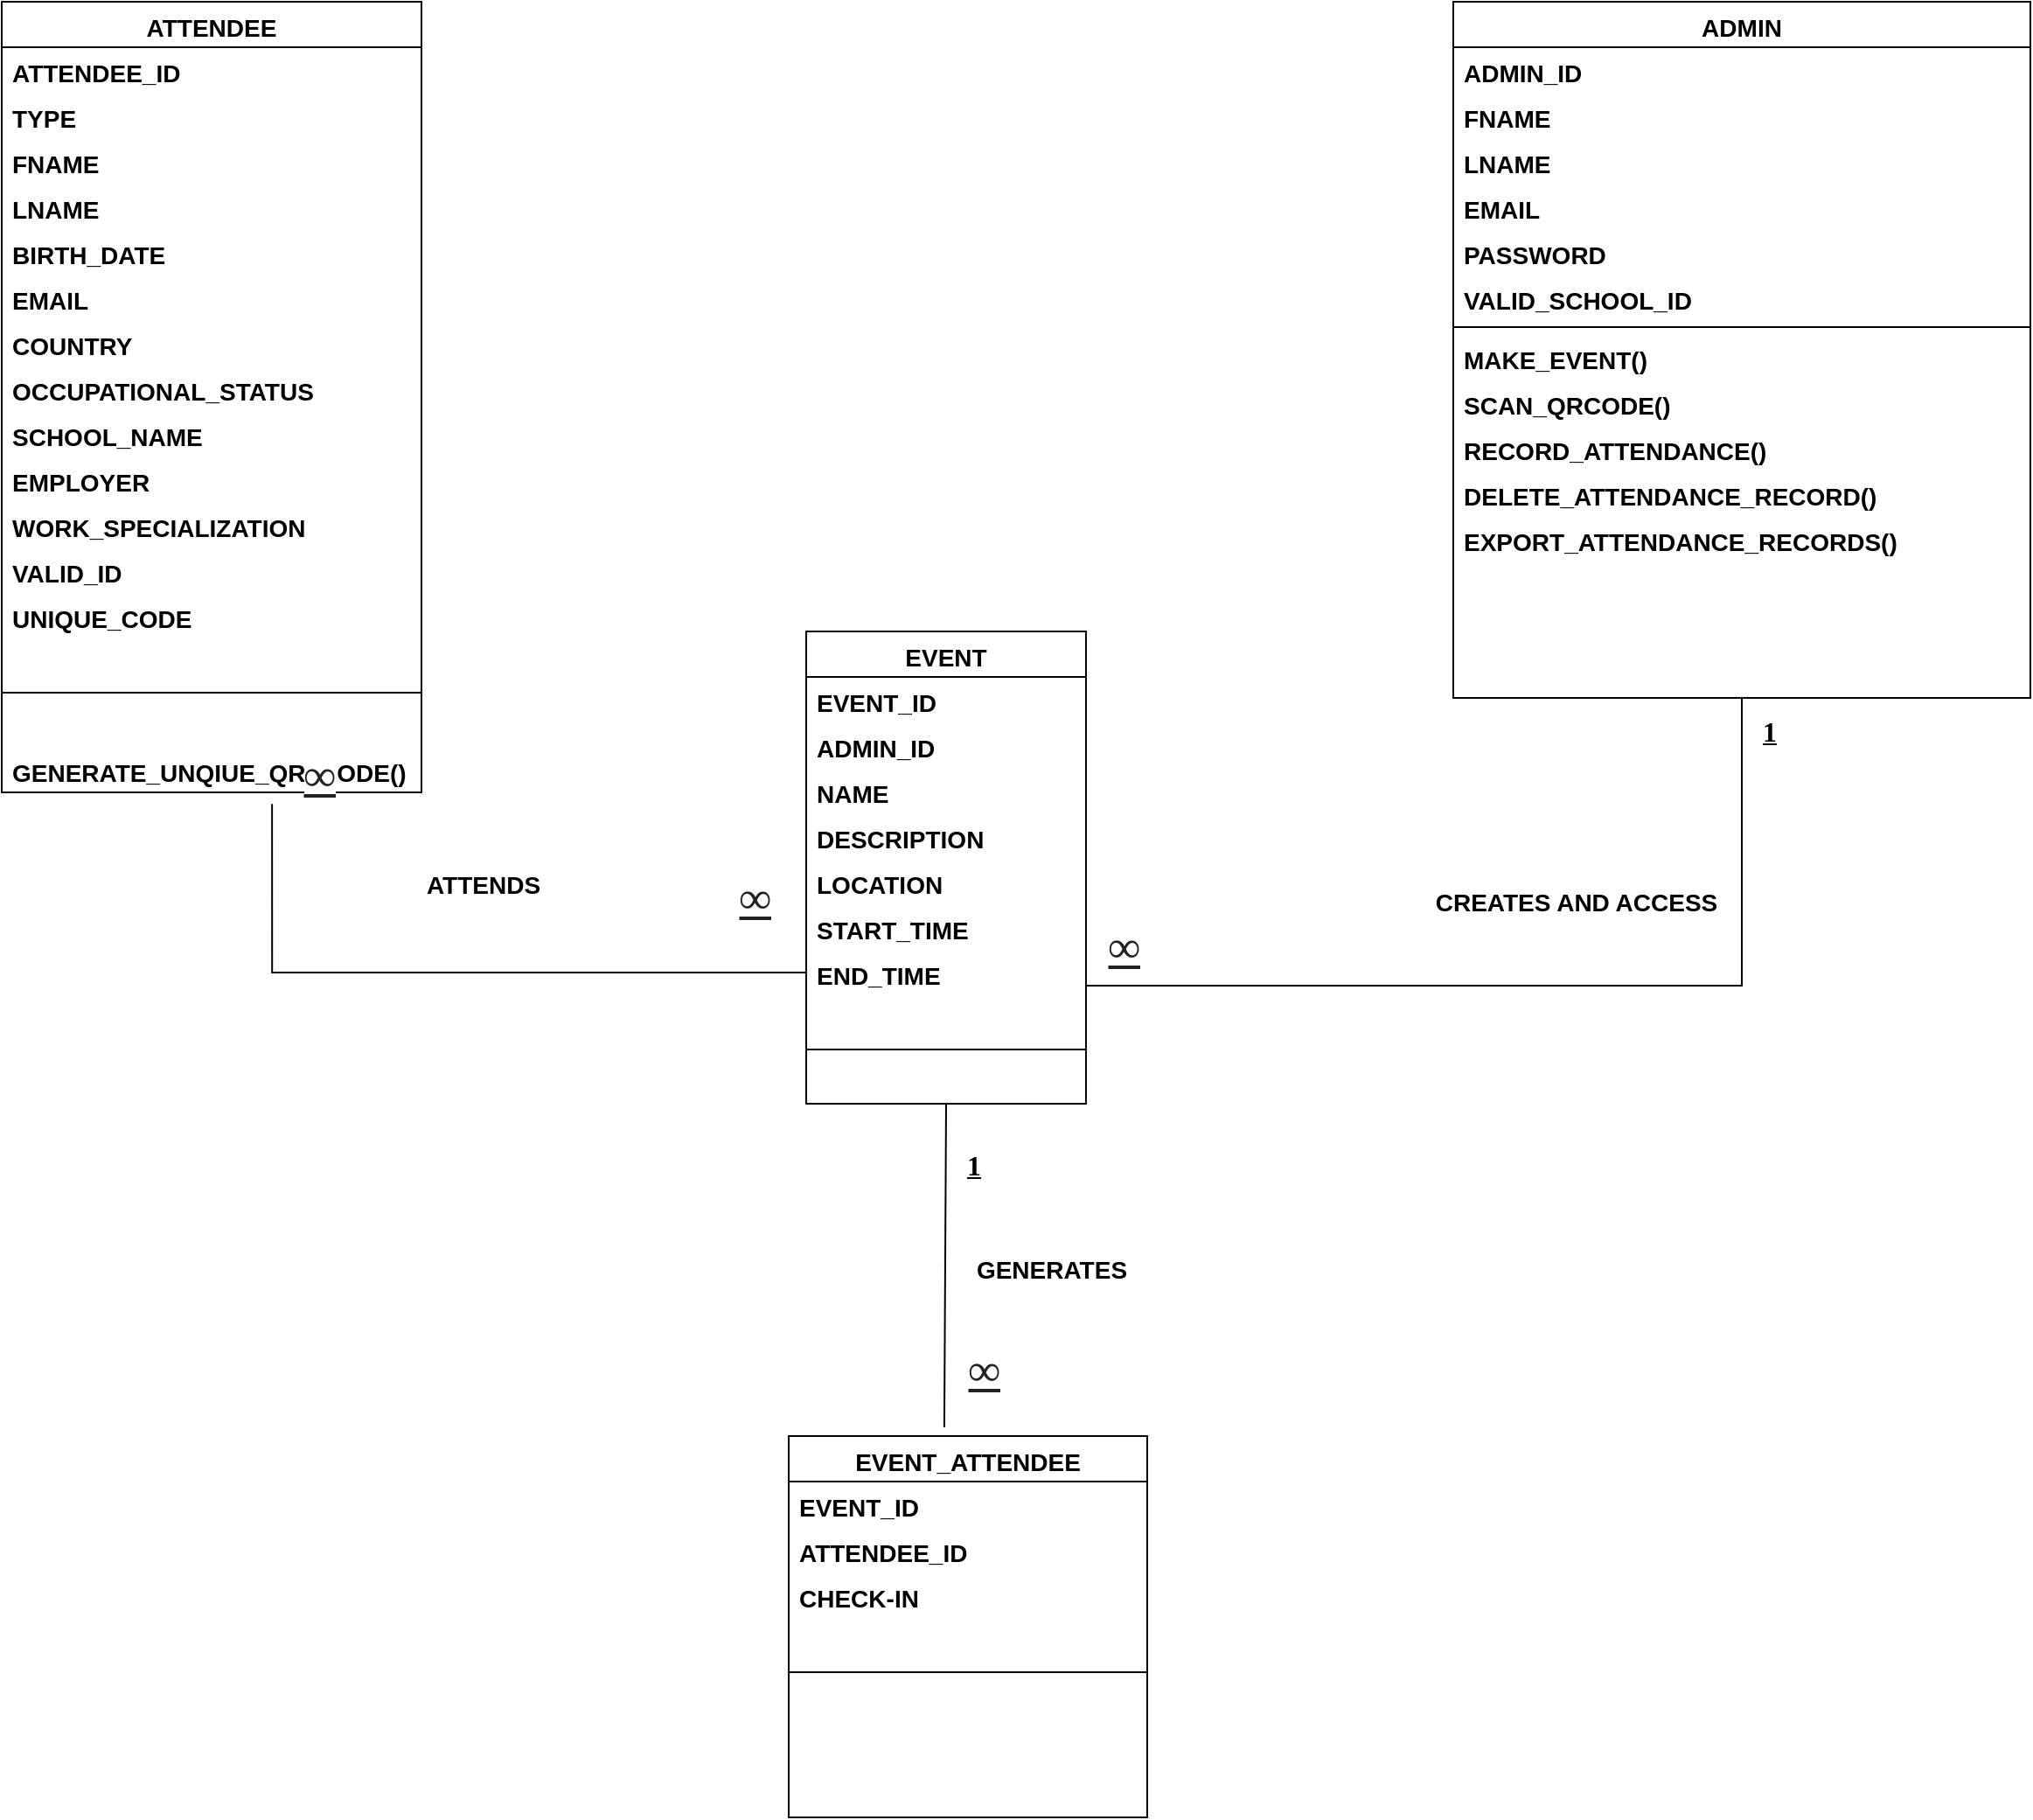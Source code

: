 <mxfile>
    <diagram name="Page-1" id="1V9v-ihTE4OdS7-O7ssR">
        <mxGraphModel dx="882" dy="607" grid="1" gridSize="10" guides="1" tooltips="1" connect="1" arrows="1" fold="1" page="1" pageScale="1" pageWidth="850" pageHeight="1100" math="0" shadow="0">
            <root>
                <mxCell id="0"/>
                <mxCell id="1" parent="0"/>
                <mxCell id="C-_YA7ob9BhJ3NEAPIPZ-8" value="ADMIN" style="swimlane;fontStyle=1;align=center;verticalAlign=top;childLayout=stackLayout;horizontal=1;startSize=26;horizontalStack=0;resizeParent=1;resizeLast=0;collapsible=1;marginBottom=0;rounded=0;shadow=0;strokeWidth=1;fontSize=14;" parent="1" vertex="1">
                    <mxGeometry x="960" y="810" width="330" height="398" as="geometry">
                        <mxRectangle x="550" y="140" width="160" height="26" as="alternateBounds"/>
                    </mxGeometry>
                </mxCell>
                <mxCell id="PILxaBpNoNDFwZcB2TvU-3" value="ADMIN_ID" style="text;align=left;verticalAlign=top;spacingLeft=4;spacingRight=4;overflow=hidden;rotatable=0;points=[[0,0.5],[1,0.5]];portConstraint=eastwest;fontStyle=1;fontSize=14;" parent="C-_YA7ob9BhJ3NEAPIPZ-8" vertex="1">
                    <mxGeometry y="26" width="330" height="26" as="geometry"/>
                </mxCell>
                <mxCell id="PILxaBpNoNDFwZcB2TvU-13" value="FNAME" style="text;align=left;verticalAlign=top;spacingLeft=4;spacingRight=4;overflow=hidden;rotatable=0;points=[[0,0.5],[1,0.5]];portConstraint=eastwest;fontStyle=1;fontSize=14;" parent="C-_YA7ob9BhJ3NEAPIPZ-8" vertex="1">
                    <mxGeometry y="52" width="330" height="26" as="geometry"/>
                </mxCell>
                <mxCell id="PILxaBpNoNDFwZcB2TvU-8" value="LNAME" style="text;align=left;verticalAlign=top;spacingLeft=4;spacingRight=4;overflow=hidden;rotatable=0;points=[[0,0.5],[1,0.5]];portConstraint=eastwest;rounded=0;shadow=0;html=0;fontStyle=1;fontSize=14;" parent="C-_YA7ob9BhJ3NEAPIPZ-8" vertex="1">
                    <mxGeometry y="78" width="330" height="26" as="geometry"/>
                </mxCell>
                <mxCell id="PILxaBpNoNDFwZcB2TvU-10" value="EMAIL" style="text;align=left;verticalAlign=top;spacingLeft=4;spacingRight=4;overflow=hidden;rotatable=0;points=[[0,0.5],[1,0.5]];portConstraint=eastwest;rounded=0;shadow=0;html=0;fontStyle=1;fontSize=14;" parent="C-_YA7ob9BhJ3NEAPIPZ-8" vertex="1">
                    <mxGeometry y="104" width="330" height="26" as="geometry"/>
                </mxCell>
                <mxCell id="PILxaBpNoNDFwZcB2TvU-11" value="PASSWORD" style="text;align=left;verticalAlign=top;spacingLeft=4;spacingRight=4;overflow=hidden;rotatable=0;points=[[0,0.5],[1,0.5]];portConstraint=eastwest;rounded=0;shadow=0;html=0;fontStyle=1;fontSize=14;" parent="C-_YA7ob9BhJ3NEAPIPZ-8" vertex="1">
                    <mxGeometry y="130" width="330" height="26" as="geometry"/>
                </mxCell>
                <mxCell id="C-_YA7ob9BhJ3NEAPIPZ-9" value="VALID_SCHOOL_ID" style="text;align=left;verticalAlign=top;spacingLeft=4;spacingRight=4;overflow=hidden;rotatable=0;points=[[0,0.5],[1,0.5]];portConstraint=eastwest;rounded=0;shadow=0;html=0;fontStyle=1;fontSize=14;" parent="C-_YA7ob9BhJ3NEAPIPZ-8" vertex="1">
                    <mxGeometry y="156" width="330" height="26" as="geometry"/>
                </mxCell>
                <mxCell id="C-_YA7ob9BhJ3NEAPIPZ-10" value="" style="line;html=1;strokeWidth=1;align=left;verticalAlign=middle;spacingTop=-1;spacingLeft=3;spacingRight=3;rotatable=0;labelPosition=right;points=[];portConstraint=eastwest;fontStyle=1;fontSize=14;" parent="C-_YA7ob9BhJ3NEAPIPZ-8" vertex="1">
                    <mxGeometry y="182" width="330" height="8" as="geometry"/>
                </mxCell>
                <mxCell id="C-_YA7ob9BhJ3NEAPIPZ-25" value="MAKE_EVENT()" style="text;align=left;verticalAlign=top;spacingLeft=4;spacingRight=4;overflow=hidden;rotatable=0;points=[[0,0.5],[1,0.5]];portConstraint=eastwest;rounded=0;shadow=0;html=0;fontStyle=1;fontSize=14;" parent="C-_YA7ob9BhJ3NEAPIPZ-8" vertex="1">
                    <mxGeometry y="190" width="330" height="26" as="geometry"/>
                </mxCell>
                <mxCell id="C-_YA7ob9BhJ3NEAPIPZ-27" value="SCAN_QRCODE()" style="text;align=left;verticalAlign=top;spacingLeft=4;spacingRight=4;overflow=hidden;rotatable=0;points=[[0,0.5],[1,0.5]];portConstraint=eastwest;rounded=0;shadow=0;html=0;fontStyle=1;fontSize=14;" parent="C-_YA7ob9BhJ3NEAPIPZ-8" vertex="1">
                    <mxGeometry y="216" width="330" height="26" as="geometry"/>
                </mxCell>
                <mxCell id="C-_YA7ob9BhJ3NEAPIPZ-28" value="RECORD_ATTENDANCE()" style="text;align=left;verticalAlign=top;spacingLeft=4;spacingRight=4;overflow=hidden;rotatable=0;points=[[0,0.5],[1,0.5]];portConstraint=eastwest;rounded=0;shadow=0;html=0;fontStyle=1;fontSize=14;" parent="C-_YA7ob9BhJ3NEAPIPZ-8" vertex="1">
                    <mxGeometry y="242" width="330" height="26" as="geometry"/>
                </mxCell>
                <mxCell id="C-_YA7ob9BhJ3NEAPIPZ-32" value="DELETE_ATTENDANCE_RECORD()" style="text;align=left;verticalAlign=top;spacingLeft=4;spacingRight=4;overflow=hidden;rotatable=0;points=[[0,0.5],[1,0.5]];portConstraint=eastwest;rounded=0;shadow=0;html=0;fontStyle=1;fontSize=14;" parent="C-_YA7ob9BhJ3NEAPIPZ-8" vertex="1">
                    <mxGeometry y="268" width="330" height="26" as="geometry"/>
                </mxCell>
                <mxCell id="jt9Rpqc0SSo82gG_l2bn-1" value="EXPORT_ATTENDANCE_RECORDS()" style="text;align=left;verticalAlign=top;spacingLeft=4;spacingRight=4;overflow=hidden;rotatable=0;points=[[0,0.5],[1,0.5]];portConstraint=eastwest;rounded=0;shadow=0;html=0;fontStyle=1;fontSize=14;" parent="C-_YA7ob9BhJ3NEAPIPZ-8" vertex="1">
                    <mxGeometry y="294" width="330" height="26" as="geometry"/>
                </mxCell>
                <mxCell id="C-_YA7ob9BhJ3NEAPIPZ-11" value="ATTENDEE" style="swimlane;fontStyle=1;align=center;verticalAlign=top;childLayout=stackLayout;horizontal=1;startSize=26;horizontalStack=0;resizeParent=1;resizeLast=0;collapsible=1;marginBottom=0;rounded=0;shadow=0;strokeWidth=1;fontSize=14;" parent="1" vertex="1">
                    <mxGeometry x="130" y="810" width="240" height="452" as="geometry">
                        <mxRectangle x="550" y="140" width="160" height="26" as="alternateBounds"/>
                    </mxGeometry>
                </mxCell>
                <mxCell id="PILxaBpNoNDFwZcB2TvU-1" value="ATTENDEE_ID" style="text;align=left;verticalAlign=top;spacingLeft=4;spacingRight=4;overflow=hidden;rotatable=0;points=[[0,0.5],[1,0.5]];portConstraint=eastwest;fontStyle=1;fontSize=14;" parent="C-_YA7ob9BhJ3NEAPIPZ-11" vertex="1">
                    <mxGeometry y="26" width="240" height="26" as="geometry"/>
                </mxCell>
                <mxCell id="5rycE57drXAxLoQRYDm0-1" value="TYPE" style="text;align=left;verticalAlign=top;spacingLeft=4;spacingRight=4;overflow=hidden;rotatable=0;points=[[0,0.5],[1,0.5]];portConstraint=eastwest;fontStyle=1;fontSize=14;" parent="C-_YA7ob9BhJ3NEAPIPZ-11" vertex="1">
                    <mxGeometry y="52" width="240" height="26" as="geometry"/>
                </mxCell>
                <mxCell id="PILxaBpNoNDFwZcB2TvU-14" value="FNAME" style="text;align=left;verticalAlign=top;spacingLeft=4;spacingRight=4;overflow=hidden;rotatable=0;points=[[0,0.5],[1,0.5]];portConstraint=eastwest;fontStyle=1;fontSize=14;" parent="C-_YA7ob9BhJ3NEAPIPZ-11" vertex="1">
                    <mxGeometry y="78" width="240" height="26" as="geometry"/>
                </mxCell>
                <mxCell id="PILxaBpNoNDFwZcB2TvU-15" value="LNAME" style="text;align=left;verticalAlign=top;spacingLeft=4;spacingRight=4;overflow=hidden;rotatable=0;points=[[0,0.5],[1,0.5]];portConstraint=eastwest;rounded=0;shadow=0;html=0;fontStyle=1;fontSize=14;" parent="C-_YA7ob9BhJ3NEAPIPZ-11" vertex="1">
                    <mxGeometry y="104" width="240" height="26" as="geometry"/>
                </mxCell>
                <mxCell id="oYo7KDjqIsXuLMj4vYDj-1" value="BIRTH_DATE" style="text;align=left;verticalAlign=top;spacingLeft=4;spacingRight=4;overflow=hidden;rotatable=0;points=[[0,0.5],[1,0.5]];portConstraint=eastwest;rounded=0;shadow=0;html=0;fontStyle=1;fontSize=14;" parent="C-_YA7ob9BhJ3NEAPIPZ-11" vertex="1">
                    <mxGeometry y="130" width="240" height="26" as="geometry"/>
                </mxCell>
                <mxCell id="C-_YA7ob9BhJ3NEAPIPZ-6" value="EMAIL" style="text;align=left;verticalAlign=top;spacingLeft=4;spacingRight=4;overflow=hidden;rotatable=0;points=[[0,0.5],[1,0.5]];portConstraint=eastwest;rounded=0;shadow=0;html=0;fontStyle=1;fontSize=14;" parent="C-_YA7ob9BhJ3NEAPIPZ-11" vertex="1">
                    <mxGeometry y="156" width="240" height="26" as="geometry"/>
                </mxCell>
                <mxCell id="C-_YA7ob9BhJ3NEAPIPZ-5" value="COUNTRY" style="text;align=left;verticalAlign=top;spacingLeft=4;spacingRight=4;overflow=hidden;rotatable=0;points=[[0,0.5],[1,0.5]];portConstraint=eastwest;rounded=0;shadow=0;html=0;fontStyle=1;fontSize=14;" parent="C-_YA7ob9BhJ3NEAPIPZ-11" vertex="1">
                    <mxGeometry y="182" width="240" height="26" as="geometry"/>
                </mxCell>
                <mxCell id="C-_YA7ob9BhJ3NEAPIPZ-13" value="OCCUPATIONAL_STATUS" style="text;align=left;verticalAlign=top;spacingLeft=4;spacingRight=4;overflow=hidden;rotatable=0;points=[[0,0.5],[1,0.5]];portConstraint=eastwest;rounded=0;shadow=0;html=0;fontStyle=1;fontSize=14;" parent="C-_YA7ob9BhJ3NEAPIPZ-11" vertex="1">
                    <mxGeometry y="208" width="240" height="26" as="geometry"/>
                </mxCell>
                <mxCell id="PILxaBpNoNDFwZcB2TvU-12" value="SCHOOL_NAME" style="text;align=left;verticalAlign=top;spacingLeft=4;spacingRight=4;overflow=hidden;rotatable=0;points=[[0,0.5],[1,0.5]];portConstraint=eastwest;rounded=0;shadow=0;html=0;fontStyle=1;fontSize=14;" parent="C-_YA7ob9BhJ3NEAPIPZ-11" vertex="1">
                    <mxGeometry y="234" width="240" height="26" as="geometry"/>
                </mxCell>
                <mxCell id="C-_YA7ob9BhJ3NEAPIPZ-14" value="EMPLOYER" style="text;align=left;verticalAlign=top;spacingLeft=4;spacingRight=4;overflow=hidden;rotatable=0;points=[[0,0.5],[1,0.5]];portConstraint=eastwest;rounded=0;shadow=0;html=0;fontStyle=1;fontSize=14;" parent="C-_YA7ob9BhJ3NEAPIPZ-11" vertex="1">
                    <mxGeometry y="260" width="240" height="26" as="geometry"/>
                </mxCell>
                <mxCell id="5rycE57drXAxLoQRYDm0-2" value="WORK_SPECIALIZATION&#10;" style="text;align=left;verticalAlign=top;spacingLeft=4;spacingRight=4;overflow=hidden;rotatable=0;points=[[0,0.5],[1,0.5]];portConstraint=eastwest;rounded=0;shadow=0;html=0;fontStyle=1;fontSize=14;" parent="C-_YA7ob9BhJ3NEAPIPZ-11" vertex="1">
                    <mxGeometry y="286" width="240" height="26" as="geometry"/>
                </mxCell>
                <mxCell id="C-_YA7ob9BhJ3NEAPIPZ-16" value="VALID_ID" style="text;align=left;verticalAlign=top;spacingLeft=4;spacingRight=4;overflow=hidden;rotatable=0;points=[[0,0.5],[1,0.5]];portConstraint=eastwest;rounded=0;shadow=0;html=0;fontStyle=1;fontSize=14;" parent="C-_YA7ob9BhJ3NEAPIPZ-11" vertex="1">
                    <mxGeometry y="312" width="240" height="26" as="geometry"/>
                </mxCell>
                <mxCell id="Tb6iNUMqegQ_d8c3sUtk-1" value="UNIQUE_CODE" style="text;align=left;verticalAlign=top;spacingLeft=4;spacingRight=4;overflow=hidden;rotatable=0;points=[[0,0.5],[1,0.5]];portConstraint=eastwest;rounded=0;shadow=0;html=0;fontStyle=1;fontSize=14;" parent="C-_YA7ob9BhJ3NEAPIPZ-11" vertex="1">
                    <mxGeometry y="338" width="240" height="26" as="geometry"/>
                </mxCell>
                <mxCell id="C-_YA7ob9BhJ3NEAPIPZ-17" value="" style="line;html=1;strokeWidth=1;align=left;verticalAlign=middle;spacingTop=-1;spacingLeft=3;spacingRight=3;rotatable=0;labelPosition=right;points=[];portConstraint=eastwest;fontStyle=1;fontSize=14;" parent="C-_YA7ob9BhJ3NEAPIPZ-11" vertex="1">
                    <mxGeometry y="364" width="240" height="62" as="geometry"/>
                </mxCell>
                <mxCell id="C-_YA7ob9BhJ3NEAPIPZ-35" value="GENERATE_UNQIUE_QR_CODE()" style="text;align=left;verticalAlign=top;spacingLeft=4;spacingRight=4;overflow=hidden;rotatable=0;points=[[0,0.5],[1,0.5]];portConstraint=eastwest;rounded=0;shadow=0;html=0;fontStyle=1;fontSize=14;" parent="C-_YA7ob9BhJ3NEAPIPZ-11" vertex="1">
                    <mxGeometry y="426" width="240" height="26" as="geometry"/>
                </mxCell>
                <mxCell id="C-_YA7ob9BhJ3NEAPIPZ-18" value="EVENT" style="swimlane;fontStyle=1;align=center;verticalAlign=top;childLayout=stackLayout;horizontal=1;startSize=26;horizontalStack=0;resizeParent=1;resizeLast=0;collapsible=1;marginBottom=0;rounded=0;shadow=0;strokeWidth=1;fontSize=14;" parent="1" vertex="1">
                    <mxGeometry x="590" y="1170" width="160" height="270" as="geometry">
                        <mxRectangle x="550" y="140" width="160" height="26" as="alternateBounds"/>
                    </mxGeometry>
                </mxCell>
                <mxCell id="0w4Q-ztAK2Uj9Jr4XVgA-25" value="EVENT_ID" style="text;align=left;verticalAlign=top;spacingLeft=4;spacingRight=4;overflow=hidden;rotatable=0;points=[[0,0.5],[1,0.5]];portConstraint=eastwest;rounded=0;shadow=0;html=0;fontStyle=1;fontSize=14;" parent="C-_YA7ob9BhJ3NEAPIPZ-18" vertex="1">
                    <mxGeometry y="26" width="160" height="26" as="geometry"/>
                </mxCell>
                <mxCell id="0w4Q-ztAK2Uj9Jr4XVgA-57" value="ADMIN_ID" style="text;align=left;verticalAlign=top;spacingLeft=4;spacingRight=4;overflow=hidden;rotatable=0;points=[[0,0.5],[1,0.5]];portConstraint=eastwest;rounded=0;shadow=0;html=0;fontStyle=1;fontSize=14;" parent="C-_YA7ob9BhJ3NEAPIPZ-18" vertex="1">
                    <mxGeometry y="52" width="160" height="26" as="geometry"/>
                </mxCell>
                <mxCell id="C-_YA7ob9BhJ3NEAPIPZ-19" value="NAME" style="text;align=left;verticalAlign=top;spacingLeft=4;spacingRight=4;overflow=hidden;rotatable=0;points=[[0,0.5],[1,0.5]];portConstraint=eastwest;fontStyle=1;fontSize=14;" parent="C-_YA7ob9BhJ3NEAPIPZ-18" vertex="1">
                    <mxGeometry y="78" width="160" height="26" as="geometry"/>
                </mxCell>
                <mxCell id="0w4Q-ztAK2Uj9Jr4XVgA-1" value="DESCRIPTION" style="text;align=left;verticalAlign=top;spacingLeft=4;spacingRight=4;overflow=hidden;rotatable=0;points=[[0,0.5],[1,0.5]];portConstraint=eastwest;rounded=0;shadow=0;html=0;fontStyle=1;fontSize=14;" parent="C-_YA7ob9BhJ3NEAPIPZ-18" vertex="1">
                    <mxGeometry y="104" width="160" height="26" as="geometry"/>
                </mxCell>
                <mxCell id="C-_YA7ob9BhJ3NEAPIPZ-21" value="LOCATION" style="text;align=left;verticalAlign=top;spacingLeft=4;spacingRight=4;overflow=hidden;rotatable=0;points=[[0,0.5],[1,0.5]];portConstraint=eastwest;rounded=0;shadow=0;html=0;fontStyle=1;fontSize=14;" parent="C-_YA7ob9BhJ3NEAPIPZ-18" vertex="1">
                    <mxGeometry y="130" width="160" height="26" as="geometry"/>
                </mxCell>
                <mxCell id="C-_YA7ob9BhJ3NEAPIPZ-20" value="START_TIME" style="text;align=left;verticalAlign=top;spacingLeft=4;spacingRight=4;overflow=hidden;rotatable=0;points=[[0,0.5],[1,0.5]];portConstraint=eastwest;rounded=0;shadow=0;html=0;fontStyle=1;fontSize=14;" parent="C-_YA7ob9BhJ3NEAPIPZ-18" vertex="1">
                    <mxGeometry y="156" width="160" height="26" as="geometry"/>
                </mxCell>
                <mxCell id="C-_YA7ob9BhJ3NEAPIPZ-37" value="END_TIME" style="text;align=left;verticalAlign=top;spacingLeft=4;spacingRight=4;overflow=hidden;rotatable=0;points=[[0,0.5],[1,0.5]];portConstraint=eastwest;rounded=0;shadow=0;html=0;fontStyle=1;fontSize=14;" parent="C-_YA7ob9BhJ3NEAPIPZ-18" vertex="1">
                    <mxGeometry y="182" width="160" height="26" as="geometry"/>
                </mxCell>
                <mxCell id="C-_YA7ob9BhJ3NEAPIPZ-24" value="" style="line;html=1;strokeWidth=1;align=left;verticalAlign=middle;spacingTop=-1;spacingLeft=3;spacingRight=3;rotatable=0;labelPosition=right;points=[];portConstraint=eastwest;fontStyle=1;fontSize=14;" parent="C-_YA7ob9BhJ3NEAPIPZ-18" vertex="1">
                    <mxGeometry y="208" width="160" height="62" as="geometry"/>
                </mxCell>
                <mxCell id="C-_YA7ob9BhJ3NEAPIPZ-52" value="" style="endArrow=none;html=1;edgeStyle=orthogonalEdgeStyle;rounded=0;entryX=0;entryY=0.5;entryDx=0;entryDy=0;fontStyle=1;fontSize=14;exitX=0.644;exitY=1.254;exitDx=0;exitDy=0;exitPerimeter=0;" parent="1" source="C-_YA7ob9BhJ3NEAPIPZ-35" target="C-_YA7ob9BhJ3NEAPIPZ-37" edge="1">
                    <mxGeometry relative="1" as="geometry">
                        <mxPoint x="281" y="1080" as="sourcePoint"/>
                        <mxPoint x="440" y="1180" as="targetPoint"/>
                        <Array as="points">
                            <mxPoint x="285" y="1365"/>
                        </Array>
                    </mxGeometry>
                </mxCell>
                <mxCell id="C-_YA7ob9BhJ3NEAPIPZ-59" value="" style="endArrow=none;html=1;edgeStyle=orthogonalEdgeStyle;rounded=0;entryX=1;entryY=0.75;entryDx=0;entryDy=0;exitX=0.5;exitY=1;exitDx=0;exitDy=0;fontStyle=1;fontSize=14;" parent="1" source="C-_YA7ob9BhJ3NEAPIPZ-8" target="C-_YA7ob9BhJ3NEAPIPZ-18" edge="1">
                    <mxGeometry relative="1" as="geometry">
                        <mxPoint x="980" y="1080" as="sourcePoint"/>
                        <mxPoint x="1289" y="1287" as="targetPoint"/>
                    </mxGeometry>
                </mxCell>
                <mxCell id="C-_YA7ob9BhJ3NEAPIPZ-60" value="&lt;font size=&quot;1&quot; face=&quot;Lucida Console&quot; style=&quot;&quot;&gt;&lt;u style=&quot;font-size: 16px;&quot;&gt;1&lt;/u&gt;&lt;/font&gt;" style="edgeLabel;resizable=0;html=1;align=left;verticalAlign=bottom;fontStyle=1;fontSize=15;" parent="C-_YA7ob9BhJ3NEAPIPZ-59" connectable="0" vertex="1">
                    <mxGeometry x="-1" relative="1" as="geometry">
                        <mxPoint x="10" y="30" as="offset"/>
                    </mxGeometry>
                </mxCell>
                <mxCell id="C-_YA7ob9BhJ3NEAPIPZ-61" value="&lt;span style=&quot;color: rgb(34, 34, 34); font-size: 25.6px; text-align: start; text-wrap: wrap;&quot;&gt;&lt;u style=&quot;&quot;&gt;&lt;font face=&quot;Lucida Console&quot;&gt;∞&lt;/font&gt;&lt;/u&gt;&lt;/span&gt;" style="edgeLabel;resizable=0;html=1;align=right;verticalAlign=bottom;fontStyle=1;fontSize=14;" parent="C-_YA7ob9BhJ3NEAPIPZ-59" connectable="0" vertex="1">
                    <mxGeometry x="1" relative="1" as="geometry">
                        <mxPoint x="31" y="-4" as="offset"/>
                    </mxGeometry>
                </mxCell>
                <mxCell id="0w4Q-ztAK2Uj9Jr4XVgA-26" value="&lt;span style=&quot;color: rgb(34, 34, 34); font-size: 25.6px; text-align: start; text-wrap: wrap;&quot;&gt;&lt;u style=&quot;&quot;&gt;&lt;font face=&quot;Lucida Console&quot;&gt;∞&lt;/font&gt;&lt;/u&gt;&lt;/span&gt;" style="edgeLabel;resizable=0;html=1;align=right;verticalAlign=bottom;fontStyle=1;fontSize=14;" parent="C-_YA7ob9BhJ3NEAPIPZ-59" connectable="0" vertex="1">
                    <mxGeometry x="1" relative="1" as="geometry">
                        <mxPoint x="-180" y="-32" as="offset"/>
                    </mxGeometry>
                </mxCell>
                <mxCell id="0w4Q-ztAK2Uj9Jr4XVgA-27" value="&lt;span style=&quot;color: rgb(34, 34, 34); font-size: 25.6px; text-align: start; text-wrap: wrap;&quot;&gt;&lt;u style=&quot;&quot;&gt;&lt;font face=&quot;Lucida Console&quot;&gt;∞&lt;/font&gt;&lt;/u&gt;&lt;/span&gt;" style="edgeLabel;resizable=0;html=1;align=right;verticalAlign=bottom;fontStyle=1;fontSize=14;" parent="C-_YA7ob9BhJ3NEAPIPZ-59" connectable="0" vertex="1">
                    <mxGeometry x="1" relative="1" as="geometry">
                        <mxPoint x="-429" y="-102" as="offset"/>
                    </mxGeometry>
                </mxCell>
                <mxCell id="0w4Q-ztAK2Uj9Jr4XVgA-44" value="&lt;font size=&quot;1&quot; face=&quot;Lucida Console&quot; style=&quot;&quot;&gt;&lt;u style=&quot;font-size: 16px;&quot;&gt;1&lt;/u&gt;&lt;/font&gt;" style="edgeLabel;resizable=0;html=1;align=left;verticalAlign=bottom;fontStyle=1;fontSize=15;" parent="C-_YA7ob9BhJ3NEAPIPZ-59" connectable="0" vertex="1">
                    <mxGeometry x="-1" relative="1" as="geometry">
                        <mxPoint x="-445" y="278" as="offset"/>
                    </mxGeometry>
                </mxCell>
                <mxCell id="0w4Q-ztAK2Uj9Jr4XVgA-52" value="&lt;span style=&quot;color: rgb(34, 34, 34); font-size: 25.6px; text-align: start; text-wrap: wrap;&quot;&gt;&lt;u style=&quot;&quot;&gt;&lt;font face=&quot;Lucida Console&quot;&gt;∞&lt;/font&gt;&lt;/u&gt;&lt;/span&gt;" style="edgeLabel;resizable=0;html=1;align=right;verticalAlign=bottom;fontStyle=1;fontSize=14;" parent="C-_YA7ob9BhJ3NEAPIPZ-59" connectable="0" vertex="1">
                    <mxGeometry x="1" relative="1" as="geometry">
                        <mxPoint x="-49" y="238" as="offset"/>
                    </mxGeometry>
                </mxCell>
                <mxCell id="0w4Q-ztAK2Uj9Jr4XVgA-15" value="EVENT_ATTENDEE" style="swimlane;fontStyle=1;align=center;verticalAlign=top;childLayout=stackLayout;horizontal=1;startSize=26;horizontalStack=0;resizeParent=1;resizeLast=0;collapsible=1;marginBottom=0;rounded=0;shadow=0;strokeWidth=1;fontSize=14;" parent="1" vertex="1">
                    <mxGeometry x="580" y="1630" width="205" height="218" as="geometry">
                        <mxRectangle x="865" y="1530" width="160" height="26" as="alternateBounds"/>
                    </mxGeometry>
                </mxCell>
                <mxCell id="0w4Q-ztAK2Uj9Jr4XVgA-17" value="EVENT_ID" style="text;align=left;verticalAlign=top;spacingLeft=4;spacingRight=4;overflow=hidden;rotatable=0;points=[[0,0.5],[1,0.5]];portConstraint=eastwest;rounded=0;shadow=0;html=0;fontStyle=1;fontSize=14;" parent="0w4Q-ztAK2Uj9Jr4XVgA-15" vertex="1">
                    <mxGeometry y="26" width="205" height="26" as="geometry"/>
                </mxCell>
                <mxCell id="0w4Q-ztAK2Uj9Jr4XVgA-18" value="ATTENDEE_ID" style="text;align=left;verticalAlign=top;spacingLeft=4;spacingRight=4;overflow=hidden;rotatable=0;points=[[0,0.5],[1,0.5]];portConstraint=eastwest;rounded=0;shadow=0;html=0;fontStyle=1;fontSize=14;" parent="0w4Q-ztAK2Uj9Jr4XVgA-15" vertex="1">
                    <mxGeometry y="52" width="205" height="26" as="geometry"/>
                </mxCell>
                <mxCell id="0w4Q-ztAK2Uj9Jr4XVgA-19" value="CHECK-IN" style="text;align=left;verticalAlign=top;spacingLeft=4;spacingRight=4;overflow=hidden;rotatable=0;points=[[0,0.5],[1,0.5]];portConstraint=eastwest;rounded=0;shadow=0;html=0;fontStyle=1;fontSize=14;" parent="0w4Q-ztAK2Uj9Jr4XVgA-15" vertex="1">
                    <mxGeometry y="78" width="205" height="26" as="geometry"/>
                </mxCell>
                <mxCell id="0w4Q-ztAK2Uj9Jr4XVgA-21" value="" style="line;html=1;strokeWidth=1;align=left;verticalAlign=middle;spacingTop=-1;spacingLeft=3;spacingRight=3;rotatable=0;labelPosition=right;points=[];portConstraint=eastwest;fontStyle=1;fontSize=14;" parent="0w4Q-ztAK2Uj9Jr4XVgA-15" vertex="1">
                    <mxGeometry y="104" width="205" height="62" as="geometry"/>
                </mxCell>
                <mxCell id="0w4Q-ztAK2Uj9Jr4XVgA-43" value="" style="endArrow=none;html=1;rounded=0;entryX=0.5;entryY=1;entryDx=0;entryDy=0;fontStyle=1;fontSize=14;exitX=0.434;exitY=-0.023;exitDx=0;exitDy=0;exitPerimeter=0;" parent="1" source="0w4Q-ztAK2Uj9Jr4XVgA-15" target="C-_YA7ob9BhJ3NEAPIPZ-18" edge="1">
                    <mxGeometry width="50" height="50" relative="1" as="geometry">
                        <mxPoint x="956" y="1564" as="sourcePoint"/>
                        <mxPoint x="710" y="1450" as="targetPoint"/>
                        <Array as="points"/>
                    </mxGeometry>
                </mxCell>
                <mxCell id="0w4Q-ztAK2Uj9Jr4XVgA-47" value="CREATES AND ACCESS" style="text;html=1;align=center;verticalAlign=middle;resizable=0;points=[];autosize=1;strokeColor=none;fillColor=none;fontStyle=1;fontSize=14;" parent="1" vertex="1">
                    <mxGeometry x="940" y="1310" width="180" height="30" as="geometry"/>
                </mxCell>
                <mxCell id="0w4Q-ztAK2Uj9Jr4XVgA-56" value="ATTENDS" style="text;html=1;align=center;verticalAlign=middle;resizable=0;points=[];autosize=1;strokeColor=none;fillColor=none;fontStyle=1;fontSize=14;" parent="1" vertex="1">
                    <mxGeometry x="360" y="1300" width="90" height="30" as="geometry"/>
                </mxCell>
                <mxCell id="0w4Q-ztAK2Uj9Jr4XVgA-58" value="GENERATES" style="text;html=1;align=center;verticalAlign=middle;resizable=0;points=[];autosize=1;strokeColor=none;fillColor=none;fontStyle=1;fontSize=14;" parent="1" vertex="1">
                    <mxGeometry x="675" y="1520" width="110" height="30" as="geometry"/>
                </mxCell>
            </root>
        </mxGraphModel>
    </diagram>
</mxfile>
